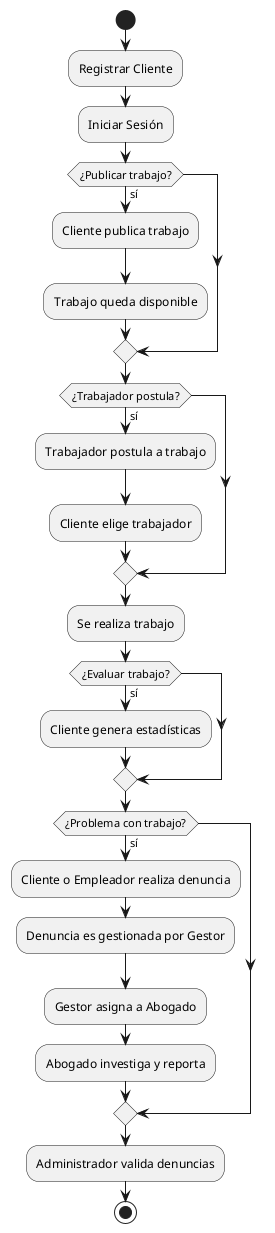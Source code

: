 @startuml Diagrama de Procesos
start

:Registrar Cliente;
:Iniciar Sesión;

if (¿Publicar trabajo?) then (sí)
  :Cliente publica trabajo;
  :Trabajo queda disponible;
else
endif

if (¿Trabajador postula?) then (sí)
  :Trabajador postula a trabajo;
  :Cliente elige trabajador;
else
endif

:Se realiza trabajo;

if (¿Evaluar trabajo?) then (sí)
  :Cliente genera estadísticas;
else
endif

if (¿Problema con trabajo?) then (sí)
  :Cliente o Empleador realiza denuncia;
  :Denuncia es gestionada por Gestor;
  :Gestor asigna a Abogado;
  :Abogado investiga y reporta;
else
endif

:Administrador valida denuncias;
stop
@enduml
